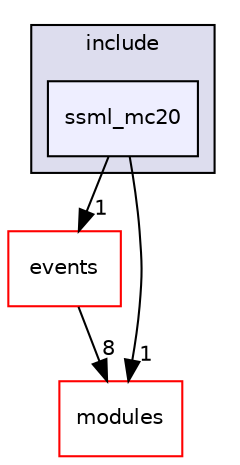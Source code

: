 digraph "ssml_mc20" {
  compound=true
  node [ fontsize="10", fontname="Helvetica"];
  edge [ labelfontsize="10", labelfontname="Helvetica"];
  subgraph clusterdir_8f9aeed163c8e5588a9cc6682d31fecf {
    graph [ bgcolor="#ddddee", pencolor="black", label="include" fontname="Helvetica", fontsize="10", URL="dir_8f9aeed163c8e5588a9cc6682d31fecf.html"]
  dir_111d6ab4cad41c0e506c261a1104b6f0 [shape=box, label="ssml_mc20", style="filled", fillcolor="#eeeeff", pencolor="black", URL="dir_111d6ab4cad41c0e506c261a1104b6f0.html"];
  }
  dir_8c49963344259a26845032e86c0550c4 [shape=box label="events" fillcolor="white" style="filled" color="red" URL="dir_8c49963344259a26845032e86c0550c4.html"];
  dir_ee3c23494b4011e6a628e4900ef262df [shape=box label="modules" fillcolor="white" style="filled" color="red" URL="dir_ee3c23494b4011e6a628e4900ef262df.html"];
  dir_111d6ab4cad41c0e506c261a1104b6f0->dir_8c49963344259a26845032e86c0550c4 [headlabel="1", labeldistance=1.5 headhref="dir_000103_000019.html"];
  dir_111d6ab4cad41c0e506c261a1104b6f0->dir_ee3c23494b4011e6a628e4900ef262df [headlabel="1", labeldistance=1.5 headhref="dir_000103_000074.html"];
  dir_8c49963344259a26845032e86c0550c4->dir_ee3c23494b4011e6a628e4900ef262df [headlabel="8", labeldistance=1.5 headhref="dir_000019_000074.html"];
}
